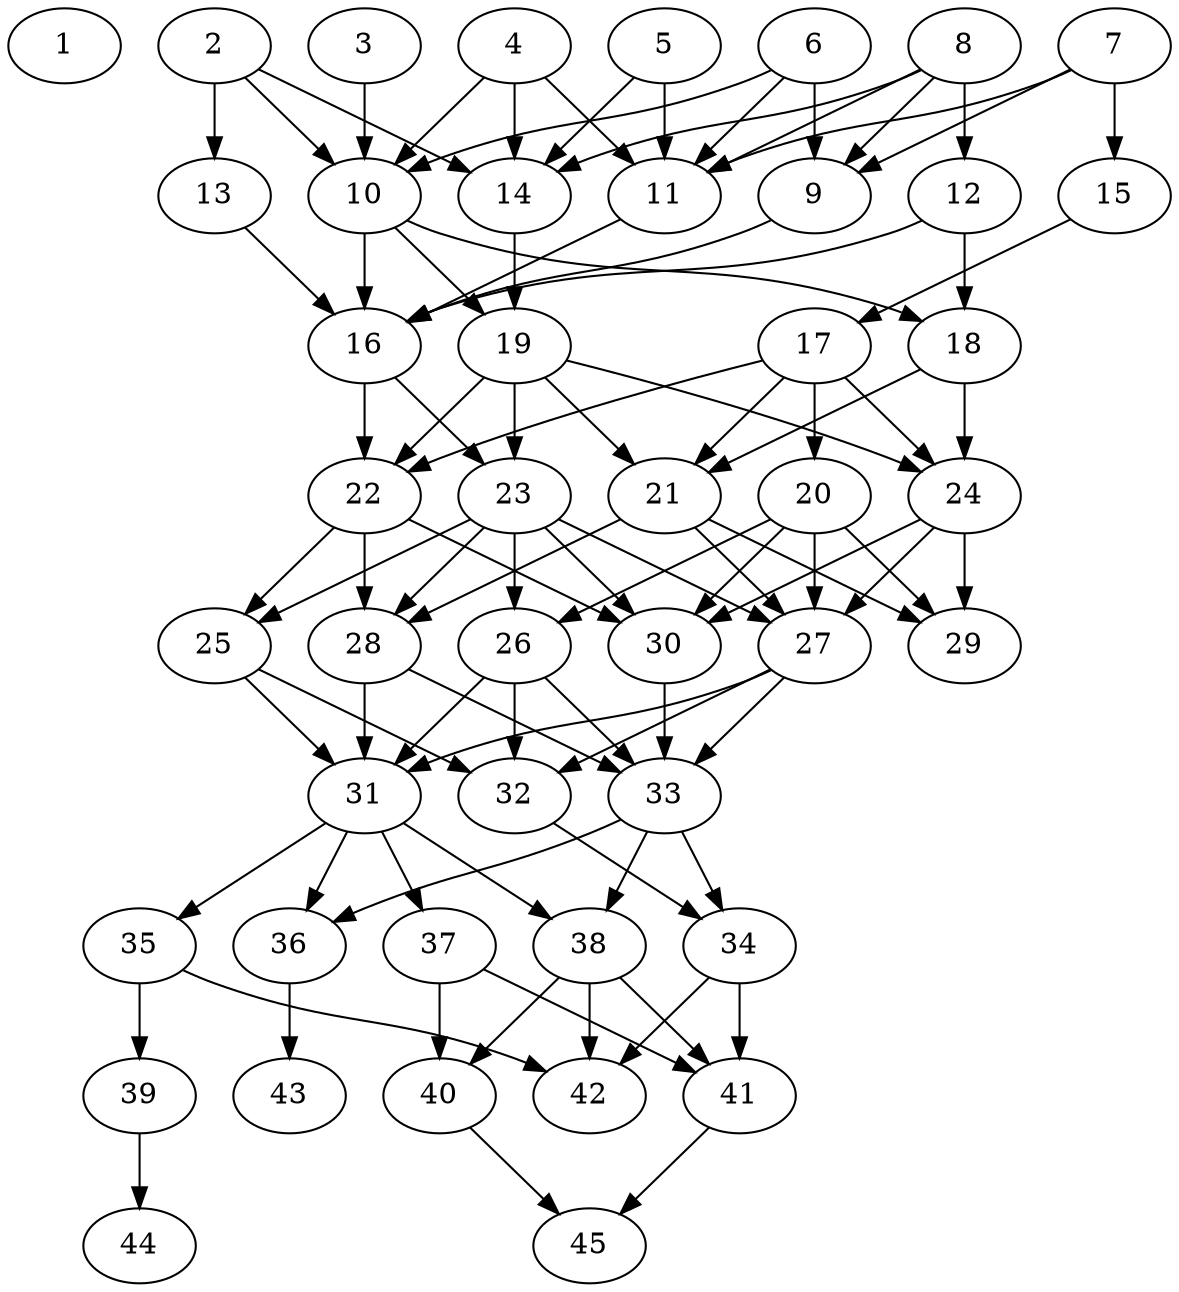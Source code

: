 // DAG automatically generated by daggen at Tue Aug  6 16:31:44 2019
// ./daggen --dot -n 45 --ccr 0.5 --fat 0.5 --regular 0.5 --density 0.7 --mindata 5242880 --maxdata 52428800 
digraph G {
  1 [size="59449344", alpha="0.07", expect_size="29724672"] 
  2 [size="81272832", alpha="0.04", expect_size="40636416"] 
  2 -> 10 [size ="40636416"]
  2 -> 13 [size ="40636416"]
  2 -> 14 [size ="40636416"]
  3 [size="66818048", alpha="0.01", expect_size="33409024"] 
  3 -> 10 [size ="33409024"]
  4 [size="56516608", alpha="0.05", expect_size="28258304"] 
  4 -> 10 [size ="28258304"]
  4 -> 11 [size ="28258304"]
  4 -> 14 [size ="28258304"]
  5 [size="102223872", alpha="0.08", expect_size="51111936"] 
  5 -> 11 [size ="51111936"]
  5 -> 14 [size ="51111936"]
  6 [size="25184256", alpha="0.18", expect_size="12592128"] 
  6 -> 9 [size ="12592128"]
  6 -> 10 [size ="12592128"]
  6 -> 11 [size ="12592128"]
  7 [size="63176704", alpha="0.09", expect_size="31588352"] 
  7 -> 9 [size ="31588352"]
  7 -> 11 [size ="31588352"]
  7 -> 15 [size ="31588352"]
  8 [size="30955520", alpha="0.05", expect_size="15477760"] 
  8 -> 9 [size ="15477760"]
  8 -> 11 [size ="15477760"]
  8 -> 12 [size ="15477760"]
  8 -> 14 [size ="15477760"]
  9 [size="57425920", alpha="0.17", expect_size="28712960"] 
  9 -> 16 [size ="28712960"]
  10 [size="71694336", alpha="0.04", expect_size="35847168"] 
  10 -> 16 [size ="35847168"]
  10 -> 18 [size ="35847168"]
  10 -> 19 [size ="35847168"]
  11 [size="90970112", alpha="0.10", expect_size="45485056"] 
  11 -> 16 [size ="45485056"]
  12 [size="29456384", alpha="0.14", expect_size="14728192"] 
  12 -> 16 [size ="14728192"]
  12 -> 18 [size ="14728192"]
  13 [size="50520064", alpha="0.07", expect_size="25260032"] 
  13 -> 16 [size ="25260032"]
  14 [size="53530624", alpha="0.08", expect_size="26765312"] 
  14 -> 19 [size ="26765312"]
  15 [size="78888960", alpha="0.15", expect_size="39444480"] 
  15 -> 17 [size ="39444480"]
  16 [size="23293952", alpha="0.09", expect_size="11646976"] 
  16 -> 22 [size ="11646976"]
  16 -> 23 [size ="11646976"]
  17 [size="12845056", alpha="0.15", expect_size="6422528"] 
  17 -> 20 [size ="6422528"]
  17 -> 21 [size ="6422528"]
  17 -> 22 [size ="6422528"]
  17 -> 24 [size ="6422528"]
  18 [size="54185984", alpha="0.18", expect_size="27092992"] 
  18 -> 21 [size ="27092992"]
  18 -> 24 [size ="27092992"]
  19 [size="76949504", alpha="0.10", expect_size="38474752"] 
  19 -> 21 [size ="38474752"]
  19 -> 22 [size ="38474752"]
  19 -> 23 [size ="38474752"]
  19 -> 24 [size ="38474752"]
  20 [size="61988864", alpha="0.11", expect_size="30994432"] 
  20 -> 26 [size ="30994432"]
  20 -> 27 [size ="30994432"]
  20 -> 29 [size ="30994432"]
  20 -> 30 [size ="30994432"]
  21 [size="82063360", alpha="0.01", expect_size="41031680"] 
  21 -> 27 [size ="41031680"]
  21 -> 28 [size ="41031680"]
  21 -> 29 [size ="41031680"]
  22 [size="33492992", alpha="0.07", expect_size="16746496"] 
  22 -> 25 [size ="16746496"]
  22 -> 28 [size ="16746496"]
  22 -> 30 [size ="16746496"]
  23 [size="99852288", alpha="0.05", expect_size="49926144"] 
  23 -> 25 [size ="49926144"]
  23 -> 26 [size ="49926144"]
  23 -> 27 [size ="49926144"]
  23 -> 28 [size ="49926144"]
  23 -> 30 [size ="49926144"]
  24 [size="38062080", alpha="0.13", expect_size="19031040"] 
  24 -> 27 [size ="19031040"]
  24 -> 29 [size ="19031040"]
  24 -> 30 [size ="19031040"]
  25 [size="77438976", alpha="0.20", expect_size="38719488"] 
  25 -> 31 [size ="38719488"]
  25 -> 32 [size ="38719488"]
  26 [size="52396032", alpha="0.10", expect_size="26198016"] 
  26 -> 31 [size ="26198016"]
  26 -> 32 [size ="26198016"]
  26 -> 33 [size ="26198016"]
  27 [size="92817408", alpha="0.11", expect_size="46408704"] 
  27 -> 31 [size ="46408704"]
  27 -> 32 [size ="46408704"]
  27 -> 33 [size ="46408704"]
  28 [size="68317184", alpha="0.17", expect_size="34158592"] 
  28 -> 31 [size ="34158592"]
  28 -> 33 [size ="34158592"]
  29 [size="58585088", alpha="0.12", expect_size="29292544"] 
  30 [size="11859968", alpha="0.01", expect_size="5929984"] 
  30 -> 33 [size ="5929984"]
  31 [size="61773824", alpha="0.06", expect_size="30886912"] 
  31 -> 35 [size ="30886912"]
  31 -> 36 [size ="30886912"]
  31 -> 37 [size ="30886912"]
  31 -> 38 [size ="30886912"]
  32 [size="68544512", alpha="0.16", expect_size="34272256"] 
  32 -> 34 [size ="34272256"]
  33 [size="102961152", alpha="0.14", expect_size="51480576"] 
  33 -> 34 [size ="51480576"]
  33 -> 36 [size ="51480576"]
  33 -> 38 [size ="51480576"]
  34 [size="32614400", alpha="0.01", expect_size="16307200"] 
  34 -> 41 [size ="16307200"]
  34 -> 42 [size ="16307200"]
  35 [size="92280832", alpha="0.03", expect_size="46140416"] 
  35 -> 39 [size ="46140416"]
  35 -> 42 [size ="46140416"]
  36 [size="90580992", alpha="0.07", expect_size="45290496"] 
  36 -> 43 [size ="45290496"]
  37 [size="42217472", alpha="0.12", expect_size="21108736"] 
  37 -> 40 [size ="21108736"]
  37 -> 41 [size ="21108736"]
  38 [size="94251008", alpha="0.07", expect_size="47125504"] 
  38 -> 40 [size ="47125504"]
  38 -> 41 [size ="47125504"]
  38 -> 42 [size ="47125504"]
  39 [size="78409728", alpha="0.15", expect_size="39204864"] 
  39 -> 44 [size ="39204864"]
  40 [size="41633792", alpha="0.14", expect_size="20816896"] 
  40 -> 45 [size ="20816896"]
  41 [size="45131776", alpha="0.08", expect_size="22565888"] 
  41 -> 45 [size ="22565888"]
  42 [size="75020288", alpha="0.08", expect_size="37510144"] 
  43 [size="55896064", alpha="0.06", expect_size="27948032"] 
  44 [size="27795456", alpha="0.10", expect_size="13897728"] 
  45 [size="33765376", alpha="0.08", expect_size="16882688"] 
}
